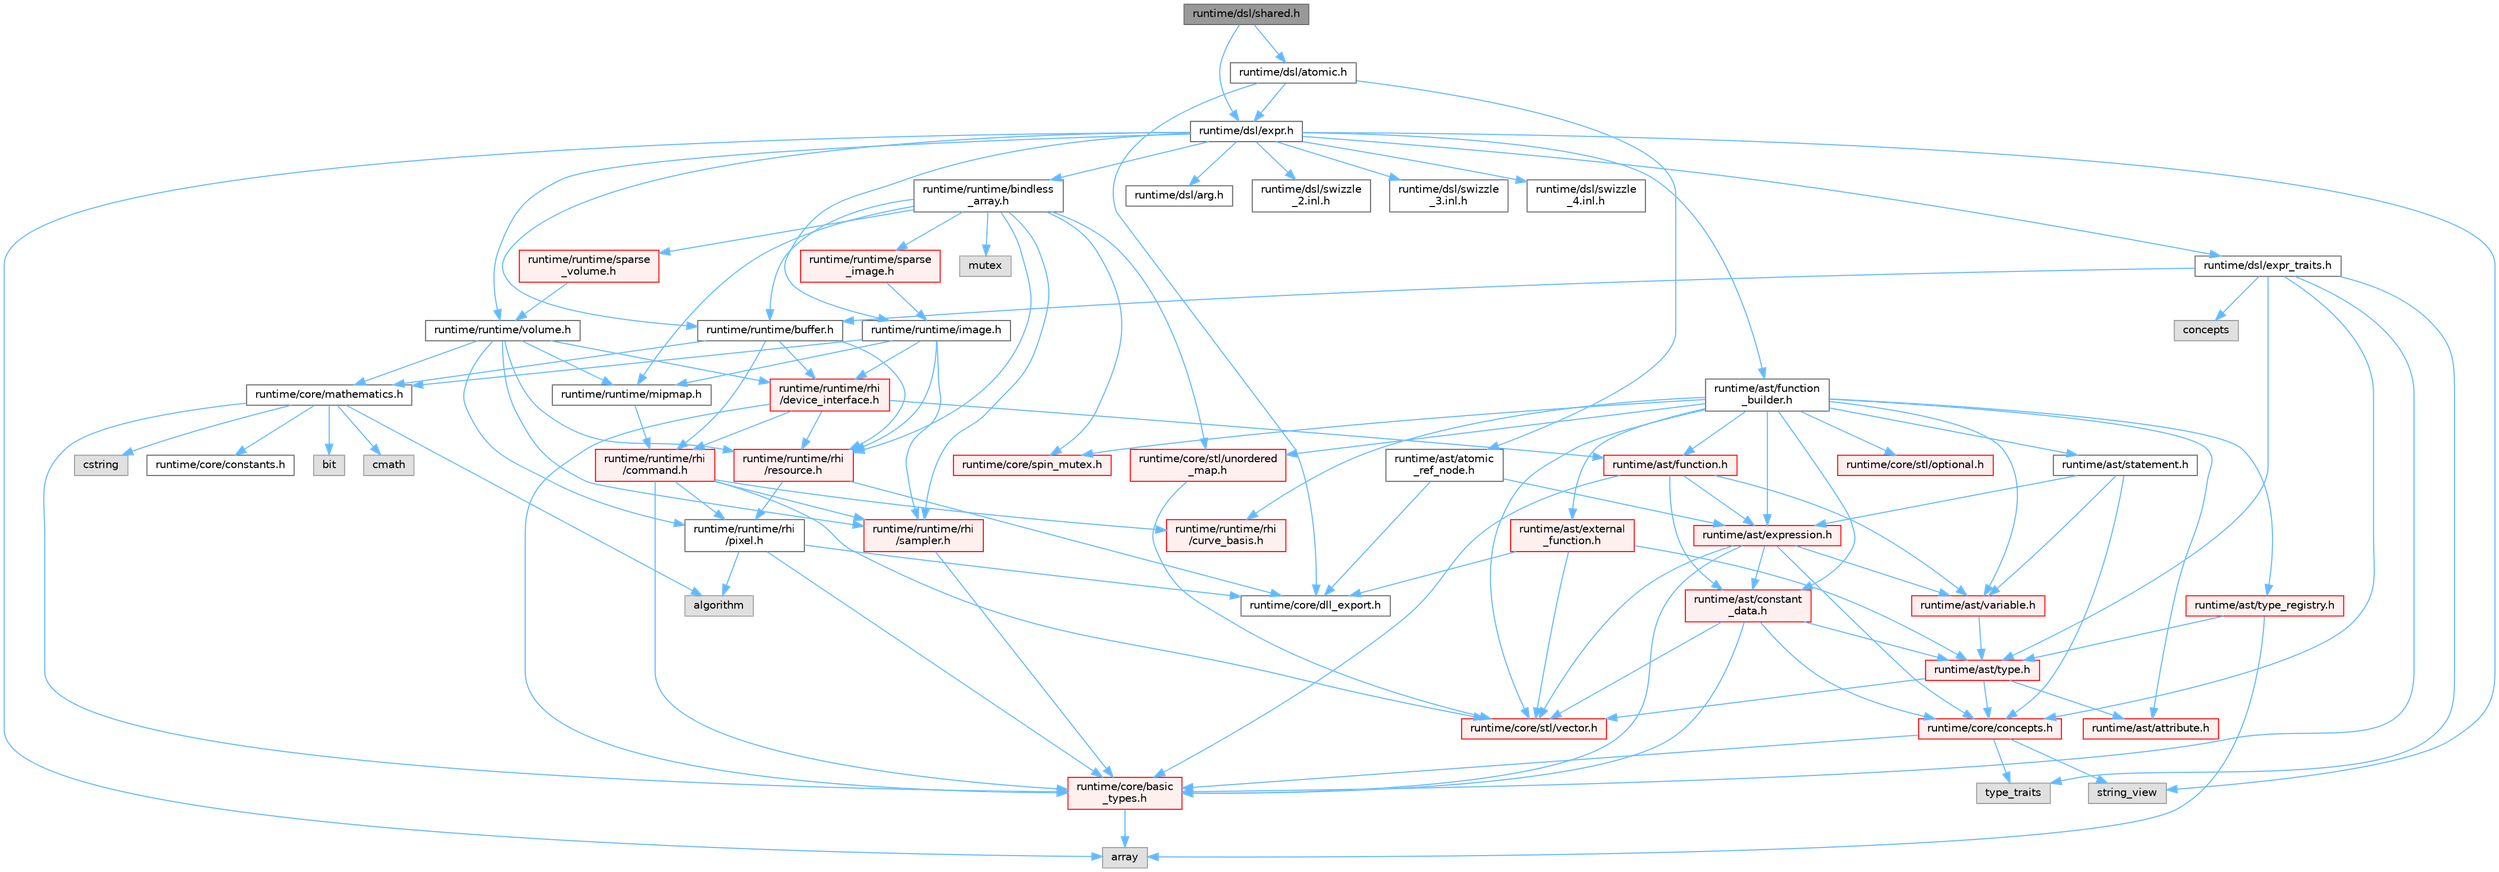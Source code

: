 digraph "runtime/dsl/shared.h"
{
 // LATEX_PDF_SIZE
  bgcolor="transparent";
  edge [fontname=Helvetica,fontsize=10,labelfontname=Helvetica,labelfontsize=10];
  node [fontname=Helvetica,fontsize=10,shape=box,height=0.2,width=0.4];
  Node1 [id="Node000001",label="runtime/dsl/shared.h",height=0.2,width=0.4,color="gray40", fillcolor="grey60", style="filled", fontcolor="black",tooltip=" "];
  Node1 -> Node2 [id="edge1_Node000001_Node000002",color="steelblue1",style="solid",tooltip=" "];
  Node2 [id="Node000002",label="runtime/dsl/expr.h",height=0.2,width=0.4,color="grey40", fillcolor="white", style="filled",URL="$expr_8h.html",tooltip=" "];
  Node2 -> Node3 [id="edge2_Node000002_Node000003",color="steelblue1",style="solid",tooltip=" "];
  Node3 [id="Node000003",label="array",height=0.2,width=0.4,color="grey60", fillcolor="#E0E0E0", style="filled",tooltip=" "];
  Node2 -> Node4 [id="edge3_Node000002_Node000004",color="steelblue1",style="solid",tooltip=" "];
  Node4 [id="Node000004",label="string_view",height=0.2,width=0.4,color="grey60", fillcolor="#E0E0E0", style="filled",tooltip=" "];
  Node2 -> Node5 [id="edge4_Node000002_Node000005",color="steelblue1",style="solid",tooltip=" "];
  Node5 [id="Node000005",label="runtime/runtime/image.h",height=0.2,width=0.4,color="grey40", fillcolor="white", style="filled",URL="$image_8h.html",tooltip=" "];
  Node5 -> Node6 [id="edge5_Node000005_Node000006",color="steelblue1",style="solid",tooltip=" "];
  Node6 [id="Node000006",label="runtime/core/mathematics.h",height=0.2,width=0.4,color="grey40", fillcolor="white", style="filled",URL="$mathematics_8h.html",tooltip=" "];
  Node6 -> Node7 [id="edge6_Node000006_Node000007",color="steelblue1",style="solid",tooltip=" "];
  Node7 [id="Node000007",label="bit",height=0.2,width=0.4,color="grey60", fillcolor="#E0E0E0", style="filled",tooltip=" "];
  Node6 -> Node8 [id="edge7_Node000006_Node000008",color="steelblue1",style="solid",tooltip=" "];
  Node8 [id="Node000008",label="cmath",height=0.2,width=0.4,color="grey60", fillcolor="#E0E0E0", style="filled",tooltip=" "];
  Node6 -> Node9 [id="edge8_Node000006_Node000009",color="steelblue1",style="solid",tooltip=" "];
  Node9 [id="Node000009",label="cstring",height=0.2,width=0.4,color="grey60", fillcolor="#E0E0E0", style="filled",tooltip=" "];
  Node6 -> Node10 [id="edge9_Node000006_Node000010",color="steelblue1",style="solid",tooltip=" "];
  Node10 [id="Node000010",label="algorithm",height=0.2,width=0.4,color="grey60", fillcolor="#E0E0E0", style="filled",tooltip=" "];
  Node6 -> Node11 [id="edge10_Node000006_Node000011",color="steelblue1",style="solid",tooltip=" "];
  Node11 [id="Node000011",label="runtime/core/basic\l_types.h",height=0.2,width=0.4,color="red", fillcolor="#FFF0F0", style="filled",URL="$basic__types_8h.html",tooltip=" "];
  Node11 -> Node3 [id="edge11_Node000011_Node000003",color="steelblue1",style="solid",tooltip=" "];
  Node6 -> Node29 [id="edge12_Node000006_Node000029",color="steelblue1",style="solid",tooltip=" "];
  Node29 [id="Node000029",label="runtime/core/constants.h",height=0.2,width=0.4,color="grey40", fillcolor="white", style="filled",URL="$constants_8h.html",tooltip=" "];
  Node5 -> Node30 [id="edge13_Node000005_Node000030",color="steelblue1",style="solid",tooltip=" "];
  Node30 [id="Node000030",label="runtime/runtime/rhi\l/resource.h",height=0.2,width=0.4,color="red", fillcolor="#FFF0F0", style="filled",URL="$runtime_2rhi_2resource_8h.html",tooltip=" "];
  Node30 -> Node15 [id="edge14_Node000030_Node000015",color="steelblue1",style="solid",tooltip=" "];
  Node15 [id="Node000015",label="runtime/core/dll_export.h",height=0.2,width=0.4,color="grey40", fillcolor="white", style="filled",URL="$dll__export_8h.html",tooltip=" "];
  Node30 -> Node172 [id="edge15_Node000030_Node000172",color="steelblue1",style="solid",tooltip=" "];
  Node172 [id="Node000172",label="runtime/runtime/rhi\l/pixel.h",height=0.2,width=0.4,color="grey40", fillcolor="white", style="filled",URL="$pixel_8h.html",tooltip=" "];
  Node172 -> Node10 [id="edge16_Node000172_Node000010",color="steelblue1",style="solid",tooltip=" "];
  Node172 -> Node15 [id="edge17_Node000172_Node000015",color="steelblue1",style="solid",tooltip=" "];
  Node172 -> Node11 [id="edge18_Node000172_Node000011",color="steelblue1",style="solid",tooltip=" "];
  Node5 -> Node173 [id="edge19_Node000005_Node000173",color="steelblue1",style="solid",tooltip=" "];
  Node173 [id="Node000173",label="runtime/runtime/mipmap.h",height=0.2,width=0.4,color="grey40", fillcolor="white", style="filled",URL="$mipmap_8h.html",tooltip=" "];
  Node173 -> Node174 [id="edge20_Node000173_Node000174",color="steelblue1",style="solid",tooltip=" "];
  Node174 [id="Node000174",label="runtime/runtime/rhi\l/command.h",height=0.2,width=0.4,color="red", fillcolor="#FFF0F0", style="filled",URL="$command_8h.html",tooltip=" "];
  Node174 -> Node11 [id="edge21_Node000174_Node000011",color="steelblue1",style="solid",tooltip=" "];
  Node174 -> Node176 [id="edge22_Node000174_Node000176",color="steelblue1",style="solid",tooltip=" "];
  Node176 [id="Node000176",label="runtime/core/stl/vector.h",height=0.2,width=0.4,color="red", fillcolor="#FFF0F0", style="filled",URL="$core_2stl_2vector_8h.html",tooltip=" "];
  Node174 -> Node172 [id="edge23_Node000174_Node000172",color="steelblue1",style="solid",tooltip=" "];
  Node174 -> Node194 [id="edge24_Node000174_Node000194",color="steelblue1",style="solid",tooltip=" "];
  Node194 [id="Node000194",label="runtime/runtime/rhi\l/sampler.h",height=0.2,width=0.4,color="red", fillcolor="#FFF0F0", style="filled",URL="$sampler_8h.html",tooltip=" "];
  Node194 -> Node11 [id="edge25_Node000194_Node000011",color="steelblue1",style="solid",tooltip=" "];
  Node174 -> Node196 [id="edge26_Node000174_Node000196",color="steelblue1",style="solid",tooltip=" "];
  Node196 [id="Node000196",label="runtime/runtime/rhi\l/curve_basis.h",height=0.2,width=0.4,color="red", fillcolor="#FFF0F0", style="filled",URL="$curve__basis_8h.html",tooltip=" "];
  Node5 -> Node194 [id="edge27_Node000005_Node000194",color="steelblue1",style="solid",tooltip=" "];
  Node5 -> Node199 [id="edge28_Node000005_Node000199",color="steelblue1",style="solid",tooltip=" "];
  Node199 [id="Node000199",label="runtime/runtime/rhi\l/device_interface.h",height=0.2,width=0.4,color="red", fillcolor="#FFF0F0", style="filled",URL="$device__interface_8h.html",tooltip=" "];
  Node199 -> Node11 [id="edge29_Node000199_Node000011",color="steelblue1",style="solid",tooltip=" "];
  Node199 -> Node203 [id="edge30_Node000199_Node000203",color="steelblue1",style="solid",tooltip=" "];
  Node203 [id="Node000203",label="runtime/ast/function.h",height=0.2,width=0.4,color="red", fillcolor="#FFF0F0", style="filled",URL="$ast_2function_8h.html",tooltip=" "];
  Node203 -> Node11 [id="edge31_Node000203_Node000011",color="steelblue1",style="solid",tooltip=" "];
  Node203 -> Node208 [id="edge32_Node000203_Node000208",color="steelblue1",style="solid",tooltip=" "];
  Node208 [id="Node000208",label="runtime/ast/variable.h",height=0.2,width=0.4,color="red", fillcolor="#FFF0F0", style="filled",URL="$variable_8h.html",tooltip=" "];
  Node208 -> Node209 [id="edge33_Node000208_Node000209",color="steelblue1",style="solid",tooltip=" "];
  Node209 [id="Node000209",label="runtime/ast/type.h",height=0.2,width=0.4,color="red", fillcolor="#FFF0F0", style="filled",URL="$type_8h.html",tooltip=" "];
  Node209 -> Node176 [id="edge34_Node000209_Node000176",color="steelblue1",style="solid",tooltip=" "];
  Node209 -> Node210 [id="edge35_Node000209_Node000210",color="steelblue1",style="solid",tooltip=" "];
  Node210 [id="Node000210",label="runtime/core/concepts.h",height=0.2,width=0.4,color="red", fillcolor="#FFF0F0", style="filled",URL="$concepts_8h.html",tooltip=" "];
  Node210 -> Node17 [id="edge36_Node000210_Node000017",color="steelblue1",style="solid",tooltip=" "];
  Node17 [id="Node000017",label="type_traits",height=0.2,width=0.4,color="grey60", fillcolor="#E0E0E0", style="filled",tooltip=" "];
  Node210 -> Node4 [id="edge37_Node000210_Node000004",color="steelblue1",style="solid",tooltip=" "];
  Node210 -> Node11 [id="edge38_Node000210_Node000011",color="steelblue1",style="solid",tooltip=" "];
  Node209 -> Node211 [id="edge39_Node000209_Node000211",color="steelblue1",style="solid",tooltip=" "];
  Node211 [id="Node000211",label="runtime/ast/attribute.h",height=0.2,width=0.4,color="red", fillcolor="#FFF0F0", style="filled",URL="$attribute_8h.html",tooltip=" "];
  Node203 -> Node212 [id="edge40_Node000203_Node000212",color="steelblue1",style="solid",tooltip=" "];
  Node212 [id="Node000212",label="runtime/ast/expression.h",height=0.2,width=0.4,color="red", fillcolor="#FFF0F0", style="filled",URL="$expression_8h.html",tooltip=" "];
  Node212 -> Node176 [id="edge41_Node000212_Node000176",color="steelblue1",style="solid",tooltip=" "];
  Node212 -> Node210 [id="edge42_Node000212_Node000210",color="steelblue1",style="solid",tooltip=" "];
  Node212 -> Node11 [id="edge43_Node000212_Node000011",color="steelblue1",style="solid",tooltip=" "];
  Node212 -> Node208 [id="edge44_Node000212_Node000208",color="steelblue1",style="solid",tooltip=" "];
  Node212 -> Node213 [id="edge45_Node000212_Node000213",color="steelblue1",style="solid",tooltip=" "];
  Node213 [id="Node000213",label="runtime/ast/constant\l_data.h",height=0.2,width=0.4,color="red", fillcolor="#FFF0F0", style="filled",URL="$constant__data_8h.html",tooltip=" "];
  Node213 -> Node209 [id="edge46_Node000213_Node000209",color="steelblue1",style="solid",tooltip=" "];
  Node213 -> Node176 [id="edge47_Node000213_Node000176",color="steelblue1",style="solid",tooltip=" "];
  Node213 -> Node11 [id="edge48_Node000213_Node000011",color="steelblue1",style="solid",tooltip=" "];
  Node213 -> Node210 [id="edge49_Node000213_Node000210",color="steelblue1",style="solid",tooltip=" "];
  Node203 -> Node213 [id="edge50_Node000203_Node000213",color="steelblue1",style="solid",tooltip=" "];
  Node199 -> Node30 [id="edge51_Node000199_Node000030",color="steelblue1",style="solid",tooltip=" "];
  Node199 -> Node174 [id="edge52_Node000199_Node000174",color="steelblue1",style="solid",tooltip=" "];
  Node2 -> Node217 [id="edge53_Node000002_Node000217",color="steelblue1",style="solid",tooltip=" "];
  Node217 [id="Node000217",label="runtime/runtime/volume.h",height=0.2,width=0.4,color="grey40", fillcolor="white", style="filled",URL="$volume_8h.html",tooltip=" "];
  Node217 -> Node6 [id="edge54_Node000217_Node000006",color="steelblue1",style="solid",tooltip=" "];
  Node217 -> Node172 [id="edge55_Node000217_Node000172",color="steelblue1",style="solid",tooltip=" "];
  Node217 -> Node30 [id="edge56_Node000217_Node000030",color="steelblue1",style="solid",tooltip=" "];
  Node217 -> Node173 [id="edge57_Node000217_Node000173",color="steelblue1",style="solid",tooltip=" "];
  Node217 -> Node194 [id="edge58_Node000217_Node000194",color="steelblue1",style="solid",tooltip=" "];
  Node217 -> Node199 [id="edge59_Node000217_Node000199",color="steelblue1",style="solid",tooltip=" "];
  Node2 -> Node218 [id="edge60_Node000002_Node000218",color="steelblue1",style="solid",tooltip=" "];
  Node218 [id="Node000218",label="runtime/runtime/buffer.h",height=0.2,width=0.4,color="grey40", fillcolor="white", style="filled",URL="$buffer_8h.html",tooltip=" "];
  Node218 -> Node6 [id="edge61_Node000218_Node000006",color="steelblue1",style="solid",tooltip=" "];
  Node218 -> Node174 [id="edge62_Node000218_Node000174",color="steelblue1",style="solid",tooltip=" "];
  Node218 -> Node30 [id="edge63_Node000218_Node000030",color="steelblue1",style="solid",tooltip=" "];
  Node218 -> Node199 [id="edge64_Node000218_Node000199",color="steelblue1",style="solid",tooltip=" "];
  Node2 -> Node219 [id="edge65_Node000002_Node000219",color="steelblue1",style="solid",tooltip=" "];
  Node219 [id="Node000219",label="runtime/runtime/bindless\l_array.h",height=0.2,width=0.4,color="grey40", fillcolor="white", style="filled",URL="$bindless__array_8h.html",tooltip=" "];
  Node219 -> Node220 [id="edge66_Node000219_Node000220",color="steelblue1",style="solid",tooltip=" "];
  Node220 [id="Node000220",label="mutex",height=0.2,width=0.4,color="grey60", fillcolor="#E0E0E0", style="filled",tooltip=" "];
  Node219 -> Node221 [id="edge67_Node000219_Node000221",color="steelblue1",style="solid",tooltip=" "];
  Node221 [id="Node000221",label="runtime/core/stl/unordered\l_map.h",height=0.2,width=0.4,color="red", fillcolor="#FFF0F0", style="filled",URL="$core_2stl_2unordered__map_8h.html",tooltip=" "];
  Node221 -> Node176 [id="edge68_Node000221_Node000176",color="steelblue1",style="solid",tooltip=" "];
  Node219 -> Node223 [id="edge69_Node000219_Node000223",color="steelblue1",style="solid",tooltip=" "];
  Node223 [id="Node000223",label="runtime/core/spin_mutex.h",height=0.2,width=0.4,color="red", fillcolor="#FFF0F0", style="filled",URL="$spin__mutex_8h.html",tooltip=" "];
  Node219 -> Node194 [id="edge70_Node000219_Node000194",color="steelblue1",style="solid",tooltip=" "];
  Node219 -> Node173 [id="edge71_Node000219_Node000173",color="steelblue1",style="solid",tooltip=" "];
  Node219 -> Node30 [id="edge72_Node000219_Node000030",color="steelblue1",style="solid",tooltip=" "];
  Node219 -> Node218 [id="edge73_Node000219_Node000218",color="steelblue1",style="solid",tooltip=" "];
  Node219 -> Node225 [id="edge74_Node000219_Node000225",color="steelblue1",style="solid",tooltip=" "];
  Node225 [id="Node000225",label="runtime/runtime/sparse\l_image.h",height=0.2,width=0.4,color="red", fillcolor="#FFF0F0", style="filled",URL="$sparse__image_8h.html",tooltip=" "];
  Node225 -> Node5 [id="edge75_Node000225_Node000005",color="steelblue1",style="solid",tooltip=" "];
  Node219 -> Node229 [id="edge76_Node000219_Node000229",color="steelblue1",style="solid",tooltip=" "];
  Node229 [id="Node000229",label="runtime/runtime/sparse\l_volume.h",height=0.2,width=0.4,color="red", fillcolor="#FFF0F0", style="filled",URL="$sparse__volume_8h.html",tooltip=" "];
  Node229 -> Node217 [id="edge77_Node000229_Node000217",color="steelblue1",style="solid",tooltip=" "];
  Node2 -> Node230 [id="edge78_Node000002_Node000230",color="steelblue1",style="solid",tooltip=" "];
  Node230 [id="Node000230",label="runtime/ast/function\l_builder.h",height=0.2,width=0.4,color="grey40", fillcolor="white", style="filled",URL="$function__builder_8h.html",tooltip=" "];
  Node230 -> Node176 [id="edge79_Node000230_Node000176",color="steelblue1",style="solid",tooltip=" "];
  Node230 -> Node223 [id="edge80_Node000230_Node000223",color="steelblue1",style="solid",tooltip=" "];
  Node230 -> Node231 [id="edge81_Node000230_Node000231",color="steelblue1",style="solid",tooltip=" "];
  Node231 [id="Node000231",label="runtime/ast/statement.h",height=0.2,width=0.4,color="grey40", fillcolor="white", style="filled",URL="$statement_8h.html",tooltip=" "];
  Node231 -> Node210 [id="edge82_Node000231_Node000210",color="steelblue1",style="solid",tooltip=" "];
  Node231 -> Node208 [id="edge83_Node000231_Node000208",color="steelblue1",style="solid",tooltip=" "];
  Node231 -> Node212 [id="edge84_Node000231_Node000212",color="steelblue1",style="solid",tooltip=" "];
  Node230 -> Node203 [id="edge85_Node000230_Node000203",color="steelblue1",style="solid",tooltip=" "];
  Node230 -> Node208 [id="edge86_Node000230_Node000208",color="steelblue1",style="solid",tooltip=" "];
  Node230 -> Node211 [id="edge87_Node000230_Node000211",color="steelblue1",style="solid",tooltip=" "];
  Node230 -> Node212 [id="edge88_Node000230_Node000212",color="steelblue1",style="solid",tooltip=" "];
  Node230 -> Node213 [id="edge89_Node000230_Node000213",color="steelblue1",style="solid",tooltip=" "];
  Node230 -> Node232 [id="edge90_Node000230_Node000232",color="steelblue1",style="solid",tooltip=" "];
  Node232 [id="Node000232",label="runtime/ast/type_registry.h",height=0.2,width=0.4,color="red", fillcolor="#FFF0F0", style="filled",URL="$type__registry_8h.html",tooltip=" "];
  Node232 -> Node3 [id="edge91_Node000232_Node000003",color="steelblue1",style="solid",tooltip=" "];
  Node232 -> Node209 [id="edge92_Node000232_Node000209",color="steelblue1",style="solid",tooltip=" "];
  Node230 -> Node234 [id="edge93_Node000230_Node000234",color="steelblue1",style="solid",tooltip=" "];
  Node234 [id="Node000234",label="runtime/ast/external\l_function.h",height=0.2,width=0.4,color="red", fillcolor="#FFF0F0", style="filled",URL="$external__function_8h.html",tooltip=" "];
  Node234 -> Node15 [id="edge94_Node000234_Node000015",color="steelblue1",style="solid",tooltip=" "];
  Node234 -> Node176 [id="edge95_Node000234_Node000176",color="steelblue1",style="solid",tooltip=" "];
  Node234 -> Node209 [id="edge96_Node000234_Node000209",color="steelblue1",style="solid",tooltip=" "];
  Node230 -> Node221 [id="edge97_Node000230_Node000221",color="steelblue1",style="solid",tooltip=" "];
  Node230 -> Node184 [id="edge98_Node000230_Node000184",color="steelblue1",style="solid",tooltip=" "];
  Node184 [id="Node000184",label="runtime/core/stl/optional.h",height=0.2,width=0.4,color="red", fillcolor="#FFF0F0", style="filled",URL="$core_2stl_2optional_8h.html",tooltip=" "];
  Node230 -> Node196 [id="edge99_Node000230_Node000196",color="steelblue1",style="solid",tooltip=" "];
  Node2 -> Node235 [id="edge100_Node000002_Node000235",color="steelblue1",style="solid",tooltip=" "];
  Node235 [id="Node000235",label="runtime/dsl/expr_traits.h",height=0.2,width=0.4,color="grey40", fillcolor="white", style="filled",URL="$expr__traits_8h.html",tooltip=" "];
  Node235 -> Node17 [id="edge101_Node000235_Node000017",color="steelblue1",style="solid",tooltip=" "];
  Node235 -> Node236 [id="edge102_Node000235_Node000236",color="steelblue1",style="solid",tooltip=" "];
  Node236 [id="Node000236",label="concepts",height=0.2,width=0.4,color="grey60", fillcolor="#E0E0E0", style="filled",tooltip=" "];
  Node235 -> Node11 [id="edge103_Node000235_Node000011",color="steelblue1",style="solid",tooltip=" "];
  Node235 -> Node210 [id="edge104_Node000235_Node000210",color="steelblue1",style="solid",tooltip=" "];
  Node235 -> Node209 [id="edge105_Node000235_Node000209",color="steelblue1",style="solid",tooltip=" "];
  Node235 -> Node218 [id="edge106_Node000235_Node000218",color="steelblue1",style="solid",tooltip=" "];
  Node2 -> Node237 [id="edge107_Node000002_Node000237",color="steelblue1",style="solid",tooltip=" "];
  Node237 [id="Node000237",label="runtime/dsl/arg.h",height=0.2,width=0.4,color="grey40", fillcolor="white", style="filled",URL="$arg_8h.html",tooltip=" "];
  Node2 -> Node238 [id="edge108_Node000002_Node000238",color="steelblue1",style="solid",tooltip=" "];
  Node238 [id="Node000238",label="runtime/dsl/swizzle\l_2.inl.h",height=0.2,width=0.4,color="grey40", fillcolor="white", style="filled",URL="$dsl_2swizzle__2_8inl_8h.html",tooltip=" "];
  Node2 -> Node239 [id="edge109_Node000002_Node000239",color="steelblue1",style="solid",tooltip=" "];
  Node239 [id="Node000239",label="runtime/dsl/swizzle\l_3.inl.h",height=0.2,width=0.4,color="grey40", fillcolor="white", style="filled",URL="$dsl_2swizzle__3_8inl_8h.html",tooltip=" "];
  Node2 -> Node240 [id="edge110_Node000002_Node000240",color="steelblue1",style="solid",tooltip=" "];
  Node240 [id="Node000240",label="runtime/dsl/swizzle\l_4.inl.h",height=0.2,width=0.4,color="grey40", fillcolor="white", style="filled",URL="$dsl_2swizzle__4_8inl_8h.html",tooltip=" "];
  Node1 -> Node241 [id="edge111_Node000001_Node000241",color="steelblue1",style="solid",tooltip=" "];
  Node241 [id="Node000241",label="runtime/dsl/atomic.h",height=0.2,width=0.4,color="grey40", fillcolor="white", style="filled",URL="$dsl_2atomic_8h.html",tooltip=" "];
  Node241 -> Node15 [id="edge112_Node000241_Node000015",color="steelblue1",style="solid",tooltip=" "];
  Node241 -> Node242 [id="edge113_Node000241_Node000242",color="steelblue1",style="solid",tooltip=" "];
  Node242 [id="Node000242",label="runtime/ast/atomic\l_ref_node.h",height=0.2,width=0.4,color="grey40", fillcolor="white", style="filled",URL="$atomic__ref__node_8h.html",tooltip=" "];
  Node242 -> Node15 [id="edge114_Node000242_Node000015",color="steelblue1",style="solid",tooltip=" "];
  Node242 -> Node212 [id="edge115_Node000242_Node000212",color="steelblue1",style="solid",tooltip=" "];
  Node241 -> Node2 [id="edge116_Node000241_Node000002",color="steelblue1",style="solid",tooltip=" "];
}
